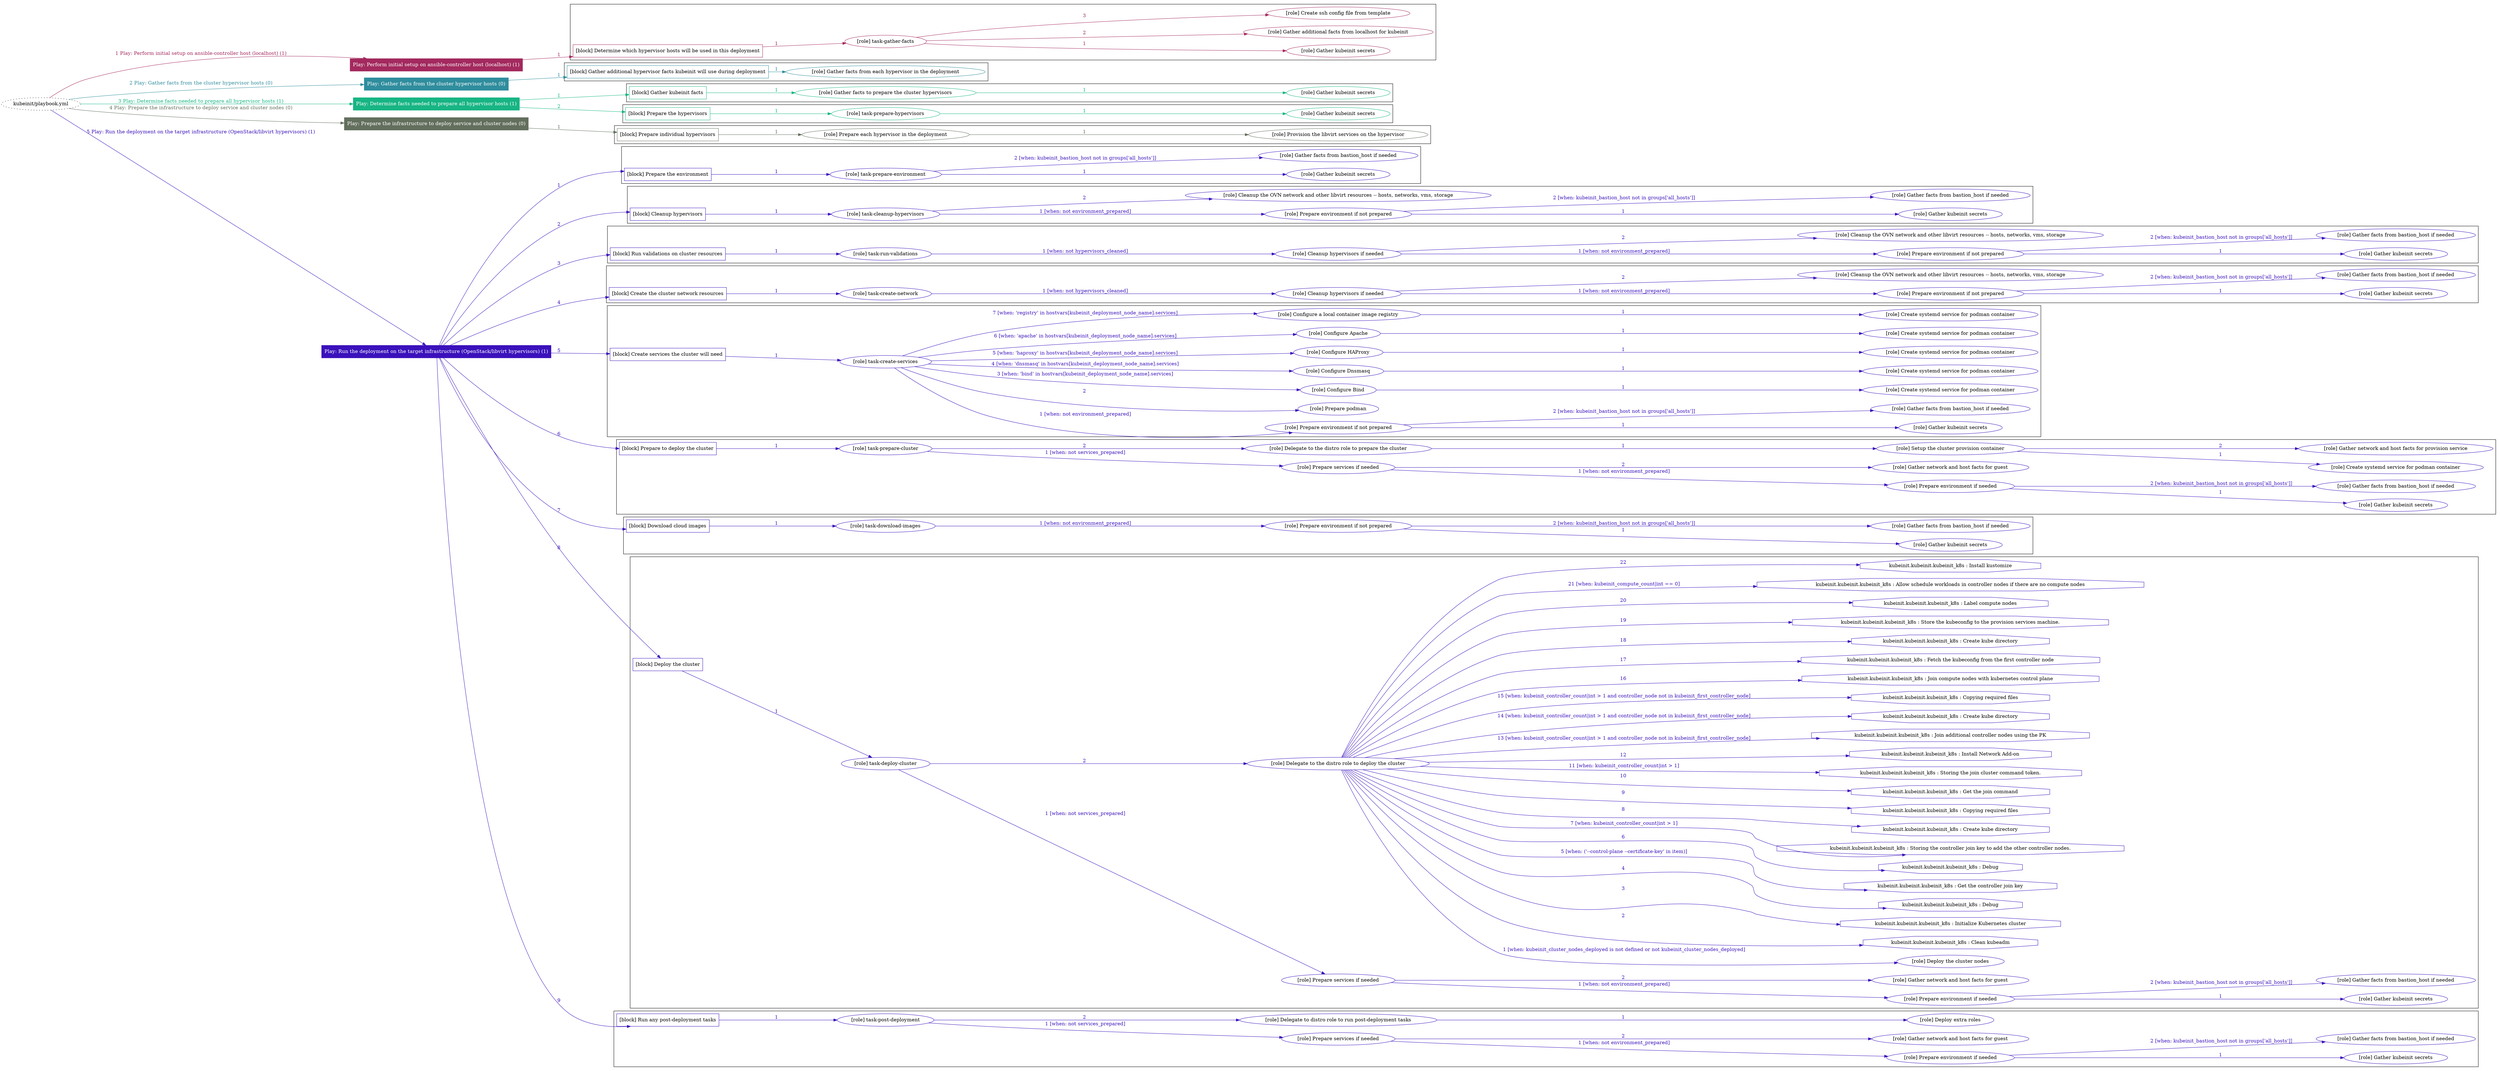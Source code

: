 digraph {
	graph [concentrate=true ordering=in rankdir=LR ratio=fill]
	edge [esep=5 sep=10]
	"kubeinit/playbook.yml" [URL="/home/runner/work/kubeinit/kubeinit/kubeinit/playbook.yml" id=playbook_93d223a3 style=dotted]
	"kubeinit/playbook.yml" -> play_8ac06635 [label="1 Play: Perform initial setup on ansible-controller host (localhost) (1)" color="#a3295e" fontcolor="#a3295e" id=edge_play_8ac06635 labeltooltip="1 Play: Perform initial setup on ansible-controller host (localhost) (1)" tooltip="1 Play: Perform initial setup on ansible-controller host (localhost) (1)"]
	subgraph "Play: Perform initial setup on ansible-controller host (localhost) (1)" {
		play_8ac06635 [label="Play: Perform initial setup on ansible-controller host (localhost) (1)" URL="/home/runner/work/kubeinit/kubeinit/kubeinit/playbook.yml" color="#a3295e" fontcolor="#ffffff" id=play_8ac06635 shape=box style=filled tooltip=localhost]
		play_8ac06635 -> block_0825f7ca [label=1 color="#a3295e" fontcolor="#a3295e" id=edge_block_0825f7ca labeltooltip=1 tooltip=1]
		subgraph cluster_block_0825f7ca {
			block_0825f7ca [label="[block] Determine which hypervisor hosts will be used in this deployment" URL="/home/runner/work/kubeinit/kubeinit/kubeinit/playbook.yml" color="#a3295e" id=block_0825f7ca labeltooltip="Determine which hypervisor hosts will be used in this deployment" shape=box tooltip="Determine which hypervisor hosts will be used in this deployment"]
			block_0825f7ca -> role_1e6680e9 [label="1 " color="#a3295e" fontcolor="#a3295e" id=edge_role_1e6680e9 labeltooltip="1 " tooltip="1 "]
			subgraph "task-gather-facts" {
				role_1e6680e9 [label="[role] task-gather-facts" URL="/home/runner/work/kubeinit/kubeinit/kubeinit/playbook.yml" color="#a3295e" id=role_1e6680e9 tooltip="task-gather-facts"]
				role_1e6680e9 -> role_d870896d [label="1 " color="#a3295e" fontcolor="#a3295e" id=edge_role_d870896d labeltooltip="1 " tooltip="1 "]
				subgraph "Gather kubeinit secrets" {
					role_d870896d [label="[role] Gather kubeinit secrets" URL="/home/runner/.ansible/collections/ansible_collections/kubeinit/kubeinit/roles/kubeinit_prepare/tasks/build_hypervisors_group.yml" color="#a3295e" id=role_d870896d tooltip="Gather kubeinit secrets"]
				}
				role_1e6680e9 -> role_8241224e [label="2 " color="#a3295e" fontcolor="#a3295e" id=edge_role_8241224e labeltooltip="2 " tooltip="2 "]
				subgraph "Gather additional facts from localhost for kubeinit" {
					role_8241224e [label="[role] Gather additional facts from localhost for kubeinit" URL="/home/runner/.ansible/collections/ansible_collections/kubeinit/kubeinit/roles/kubeinit_prepare/tasks/build_hypervisors_group.yml" color="#a3295e" id=role_8241224e tooltip="Gather additional facts from localhost for kubeinit"]
				}
				role_1e6680e9 -> role_0895d436 [label="3 " color="#a3295e" fontcolor="#a3295e" id=edge_role_0895d436 labeltooltip="3 " tooltip="3 "]
				subgraph "Create ssh config file from template" {
					role_0895d436 [label="[role] Create ssh config file from template" URL="/home/runner/.ansible/collections/ansible_collections/kubeinit/kubeinit/roles/kubeinit_prepare/tasks/build_hypervisors_group.yml" color="#a3295e" id=role_0895d436 tooltip="Create ssh config file from template"]
				}
			}
		}
	}
	"kubeinit/playbook.yml" -> play_787e6639 [label="2 Play: Gather facts from the cluster hypervisor hosts (0)" color="#2f8d9d" fontcolor="#2f8d9d" id=edge_play_787e6639 labeltooltip="2 Play: Gather facts from the cluster hypervisor hosts (0)" tooltip="2 Play: Gather facts from the cluster hypervisor hosts (0)"]
	subgraph "Play: Gather facts from the cluster hypervisor hosts (0)" {
		play_787e6639 [label="Play: Gather facts from the cluster hypervisor hosts (0)" URL="/home/runner/work/kubeinit/kubeinit/kubeinit/playbook.yml" color="#2f8d9d" fontcolor="#ffffff" id=play_787e6639 shape=box style=filled tooltip="Play: Gather facts from the cluster hypervisor hosts (0)"]
		play_787e6639 -> block_f1765a6c [label=1 color="#2f8d9d" fontcolor="#2f8d9d" id=edge_block_f1765a6c labeltooltip=1 tooltip=1]
		subgraph cluster_block_f1765a6c {
			block_f1765a6c [label="[block] Gather additional hypervisor facts kubeinit will use during deployment" URL="/home/runner/work/kubeinit/kubeinit/kubeinit/playbook.yml" color="#2f8d9d" id=block_f1765a6c labeltooltip="Gather additional hypervisor facts kubeinit will use during deployment" shape=box tooltip="Gather additional hypervisor facts kubeinit will use during deployment"]
			block_f1765a6c -> role_ef45c7b5 [label="1 " color="#2f8d9d" fontcolor="#2f8d9d" id=edge_role_ef45c7b5 labeltooltip="1 " tooltip="1 "]
			subgraph "Gather facts from each hypervisor in the deployment" {
				role_ef45c7b5 [label="[role] Gather facts from each hypervisor in the deployment" URL="/home/runner/work/kubeinit/kubeinit/kubeinit/playbook.yml" color="#2f8d9d" id=role_ef45c7b5 tooltip="Gather facts from each hypervisor in the deployment"]
			}
		}
	}
	"kubeinit/playbook.yml" -> play_88bf6925 [label="3 Play: Determine facts needed to prepare all hypervisor hosts (1)" color="#17b583" fontcolor="#17b583" id=edge_play_88bf6925 labeltooltip="3 Play: Determine facts needed to prepare all hypervisor hosts (1)" tooltip="3 Play: Determine facts needed to prepare all hypervisor hosts (1)"]
	subgraph "Play: Determine facts needed to prepare all hypervisor hosts (1)" {
		play_88bf6925 [label="Play: Determine facts needed to prepare all hypervisor hosts (1)" URL="/home/runner/work/kubeinit/kubeinit/kubeinit/playbook.yml" color="#17b583" fontcolor="#ffffff" id=play_88bf6925 shape=box style=filled tooltip=localhost]
		play_88bf6925 -> block_9faff87a [label=1 color="#17b583" fontcolor="#17b583" id=edge_block_9faff87a labeltooltip=1 tooltip=1]
		subgraph cluster_block_9faff87a {
			block_9faff87a [label="[block] Gather kubeinit facts" URL="/home/runner/work/kubeinit/kubeinit/kubeinit/playbook.yml" color="#17b583" id=block_9faff87a labeltooltip="Gather kubeinit facts" shape=box tooltip="Gather kubeinit facts"]
			block_9faff87a -> role_b3912834 [label="1 " color="#17b583" fontcolor="#17b583" id=edge_role_b3912834 labeltooltip="1 " tooltip="1 "]
			subgraph "Gather facts to prepare the cluster hypervisors" {
				role_b3912834 [label="[role] Gather facts to prepare the cluster hypervisors" URL="/home/runner/work/kubeinit/kubeinit/kubeinit/playbook.yml" color="#17b583" id=role_b3912834 tooltip="Gather facts to prepare the cluster hypervisors"]
				role_b3912834 -> role_a903c590 [label="1 " color="#17b583" fontcolor="#17b583" id=edge_role_a903c590 labeltooltip="1 " tooltip="1 "]
				subgraph "Gather kubeinit secrets" {
					role_a903c590 [label="[role] Gather kubeinit secrets" URL="/home/runner/.ansible/collections/ansible_collections/kubeinit/kubeinit/roles/kubeinit_prepare/tasks/gather_kubeinit_facts.yml" color="#17b583" id=role_a903c590 tooltip="Gather kubeinit secrets"]
				}
			}
		}
		play_88bf6925 -> block_cb4a4640 [label=2 color="#17b583" fontcolor="#17b583" id=edge_block_cb4a4640 labeltooltip=2 tooltip=2]
		subgraph cluster_block_cb4a4640 {
			block_cb4a4640 [label="[block] Prepare the hypervisors" URL="/home/runner/work/kubeinit/kubeinit/kubeinit/playbook.yml" color="#17b583" id=block_cb4a4640 labeltooltip="Prepare the hypervisors" shape=box tooltip="Prepare the hypervisors"]
			block_cb4a4640 -> role_16be2e95 [label="1 " color="#17b583" fontcolor="#17b583" id=edge_role_16be2e95 labeltooltip="1 " tooltip="1 "]
			subgraph "task-prepare-hypervisors" {
				role_16be2e95 [label="[role] task-prepare-hypervisors" URL="/home/runner/work/kubeinit/kubeinit/kubeinit/playbook.yml" color="#17b583" id=role_16be2e95 tooltip="task-prepare-hypervisors"]
				role_16be2e95 -> role_4e6ade88 [label="1 " color="#17b583" fontcolor="#17b583" id=edge_role_4e6ade88 labeltooltip="1 " tooltip="1 "]
				subgraph "Gather kubeinit secrets" {
					role_4e6ade88 [label="[role] Gather kubeinit secrets" URL="/home/runner/.ansible/collections/ansible_collections/kubeinit/kubeinit/roles/kubeinit_prepare/tasks/gather_kubeinit_facts.yml" color="#17b583" id=role_4e6ade88 tooltip="Gather kubeinit secrets"]
				}
			}
		}
	}
	"kubeinit/playbook.yml" -> play_8cb20f75 [label="4 Play: Prepare the infrastructure to deploy service and cluster nodes (0)" color="#636f5d" fontcolor="#636f5d" id=edge_play_8cb20f75 labeltooltip="4 Play: Prepare the infrastructure to deploy service and cluster nodes (0)" tooltip="4 Play: Prepare the infrastructure to deploy service and cluster nodes (0)"]
	subgraph "Play: Prepare the infrastructure to deploy service and cluster nodes (0)" {
		play_8cb20f75 [label="Play: Prepare the infrastructure to deploy service and cluster nodes (0)" URL="/home/runner/work/kubeinit/kubeinit/kubeinit/playbook.yml" color="#636f5d" fontcolor="#ffffff" id=play_8cb20f75 shape=box style=filled tooltip="Play: Prepare the infrastructure to deploy service and cluster nodes (0)"]
		play_8cb20f75 -> block_374d8d8c [label=1 color="#636f5d" fontcolor="#636f5d" id=edge_block_374d8d8c labeltooltip=1 tooltip=1]
		subgraph cluster_block_374d8d8c {
			block_374d8d8c [label="[block] Prepare individual hypervisors" URL="/home/runner/work/kubeinit/kubeinit/kubeinit/playbook.yml" color="#636f5d" id=block_374d8d8c labeltooltip="Prepare individual hypervisors" shape=box tooltip="Prepare individual hypervisors"]
			block_374d8d8c -> role_44d4671c [label="1 " color="#636f5d" fontcolor="#636f5d" id=edge_role_44d4671c labeltooltip="1 " tooltip="1 "]
			subgraph "Prepare each hypervisor in the deployment" {
				role_44d4671c [label="[role] Prepare each hypervisor in the deployment" URL="/home/runner/work/kubeinit/kubeinit/kubeinit/playbook.yml" color="#636f5d" id=role_44d4671c tooltip="Prepare each hypervisor in the deployment"]
				role_44d4671c -> role_90c83f37 [label="1 " color="#636f5d" fontcolor="#636f5d" id=edge_role_90c83f37 labeltooltip="1 " tooltip="1 "]
				subgraph "Provision the libvirt services on the hypervisor" {
					role_90c83f37 [label="[role] Provision the libvirt services on the hypervisor" URL="/home/runner/.ansible/collections/ansible_collections/kubeinit/kubeinit/roles/kubeinit_prepare/tasks/prepare_hypervisor.yml" color="#636f5d" id=role_90c83f37 tooltip="Provision the libvirt services on the hypervisor"]
				}
			}
		}
	}
	"kubeinit/playbook.yml" -> play_c84459c3 [label="5 Play: Run the deployment on the target infrastructure (OpenStack/libvirt hypervisors) (1)" color="#3a11bb" fontcolor="#3a11bb" id=edge_play_c84459c3 labeltooltip="5 Play: Run the deployment on the target infrastructure (OpenStack/libvirt hypervisors) (1)" tooltip="5 Play: Run the deployment on the target infrastructure (OpenStack/libvirt hypervisors) (1)"]
	subgraph "Play: Run the deployment on the target infrastructure (OpenStack/libvirt hypervisors) (1)" {
		play_c84459c3 [label="Play: Run the deployment on the target infrastructure (OpenStack/libvirt hypervisors) (1)" URL="/home/runner/work/kubeinit/kubeinit/kubeinit/playbook.yml" color="#3a11bb" fontcolor="#ffffff" id=play_c84459c3 shape=box style=filled tooltip=localhost]
		play_c84459c3 -> block_0704ed5f [label=1 color="#3a11bb" fontcolor="#3a11bb" id=edge_block_0704ed5f labeltooltip=1 tooltip=1]
		subgraph cluster_block_0704ed5f {
			block_0704ed5f [label="[block] Prepare the environment" URL="/home/runner/work/kubeinit/kubeinit/kubeinit/playbook.yml" color="#3a11bb" id=block_0704ed5f labeltooltip="Prepare the environment" shape=box tooltip="Prepare the environment"]
			block_0704ed5f -> role_ba5a9002 [label="1 " color="#3a11bb" fontcolor="#3a11bb" id=edge_role_ba5a9002 labeltooltip="1 " tooltip="1 "]
			subgraph "task-prepare-environment" {
				role_ba5a9002 [label="[role] task-prepare-environment" URL="/home/runner/work/kubeinit/kubeinit/kubeinit/playbook.yml" color="#3a11bb" id=role_ba5a9002 tooltip="task-prepare-environment"]
				role_ba5a9002 -> role_76e84db1 [label="1 " color="#3a11bb" fontcolor="#3a11bb" id=edge_role_76e84db1 labeltooltip="1 " tooltip="1 "]
				subgraph "Gather kubeinit secrets" {
					role_76e84db1 [label="[role] Gather kubeinit secrets" URL="/home/runner/.ansible/collections/ansible_collections/kubeinit/kubeinit/roles/kubeinit_prepare/tasks/gather_kubeinit_facts.yml" color="#3a11bb" id=role_76e84db1 tooltip="Gather kubeinit secrets"]
				}
				role_ba5a9002 -> role_9a16a0f8 [label="2 [when: kubeinit_bastion_host not in groups['all_hosts']]" color="#3a11bb" fontcolor="#3a11bb" id=edge_role_9a16a0f8 labeltooltip="2 [when: kubeinit_bastion_host not in groups['all_hosts']]" tooltip="2 [when: kubeinit_bastion_host not in groups['all_hosts']]"]
				subgraph "Gather facts from bastion_host if needed" {
					role_9a16a0f8 [label="[role] Gather facts from bastion_host if needed" URL="/home/runner/.ansible/collections/ansible_collections/kubeinit/kubeinit/roles/kubeinit_prepare/tasks/main.yml" color="#3a11bb" id=role_9a16a0f8 tooltip="Gather facts from bastion_host if needed"]
				}
			}
		}
		play_c84459c3 -> block_16dbe9b3 [label=2 color="#3a11bb" fontcolor="#3a11bb" id=edge_block_16dbe9b3 labeltooltip=2 tooltip=2]
		subgraph cluster_block_16dbe9b3 {
			block_16dbe9b3 [label="[block] Cleanup hypervisors" URL="/home/runner/work/kubeinit/kubeinit/kubeinit/playbook.yml" color="#3a11bb" id=block_16dbe9b3 labeltooltip="Cleanup hypervisors" shape=box tooltip="Cleanup hypervisors"]
			block_16dbe9b3 -> role_86be8316 [label="1 " color="#3a11bb" fontcolor="#3a11bb" id=edge_role_86be8316 labeltooltip="1 " tooltip="1 "]
			subgraph "task-cleanup-hypervisors" {
				role_86be8316 [label="[role] task-cleanup-hypervisors" URL="/home/runner/work/kubeinit/kubeinit/kubeinit/playbook.yml" color="#3a11bb" id=role_86be8316 tooltip="task-cleanup-hypervisors"]
				role_86be8316 -> role_018d699b [label="1 [when: not environment_prepared]" color="#3a11bb" fontcolor="#3a11bb" id=edge_role_018d699b labeltooltip="1 [when: not environment_prepared]" tooltip="1 [when: not environment_prepared]"]
				subgraph "Prepare environment if not prepared" {
					role_018d699b [label="[role] Prepare environment if not prepared" URL="/home/runner/.ansible/collections/ansible_collections/kubeinit/kubeinit/roles/kubeinit_libvirt/tasks/cleanup_hypervisors.yml" color="#3a11bb" id=role_018d699b tooltip="Prepare environment if not prepared"]
					role_018d699b -> role_c5a66b2d [label="1 " color="#3a11bb" fontcolor="#3a11bb" id=edge_role_c5a66b2d labeltooltip="1 " tooltip="1 "]
					subgraph "Gather kubeinit secrets" {
						role_c5a66b2d [label="[role] Gather kubeinit secrets" URL="/home/runner/.ansible/collections/ansible_collections/kubeinit/kubeinit/roles/kubeinit_prepare/tasks/gather_kubeinit_facts.yml" color="#3a11bb" id=role_c5a66b2d tooltip="Gather kubeinit secrets"]
					}
					role_018d699b -> role_25a11c5b [label="2 [when: kubeinit_bastion_host not in groups['all_hosts']]" color="#3a11bb" fontcolor="#3a11bb" id=edge_role_25a11c5b labeltooltip="2 [when: kubeinit_bastion_host not in groups['all_hosts']]" tooltip="2 [when: kubeinit_bastion_host not in groups['all_hosts']]"]
					subgraph "Gather facts from bastion_host if needed" {
						role_25a11c5b [label="[role] Gather facts from bastion_host if needed" URL="/home/runner/.ansible/collections/ansible_collections/kubeinit/kubeinit/roles/kubeinit_prepare/tasks/main.yml" color="#3a11bb" id=role_25a11c5b tooltip="Gather facts from bastion_host if needed"]
					}
				}
				role_86be8316 -> role_90b35740 [label="2 " color="#3a11bb" fontcolor="#3a11bb" id=edge_role_90b35740 labeltooltip="2 " tooltip="2 "]
				subgraph "Cleanup the OVN network and other libvirt resources -- hosts, networks, vms, storage" {
					role_90b35740 [label="[role] Cleanup the OVN network and other libvirt resources -- hosts, networks, vms, storage" URL="/home/runner/.ansible/collections/ansible_collections/kubeinit/kubeinit/roles/kubeinit_libvirt/tasks/cleanup_hypervisors.yml" color="#3a11bb" id=role_90b35740 tooltip="Cleanup the OVN network and other libvirt resources -- hosts, networks, vms, storage"]
				}
			}
		}
		play_c84459c3 -> block_6872c0d1 [label=3 color="#3a11bb" fontcolor="#3a11bb" id=edge_block_6872c0d1 labeltooltip=3 tooltip=3]
		subgraph cluster_block_6872c0d1 {
			block_6872c0d1 [label="[block] Run validations on cluster resources" URL="/home/runner/work/kubeinit/kubeinit/kubeinit/playbook.yml" color="#3a11bb" id=block_6872c0d1 labeltooltip="Run validations on cluster resources" shape=box tooltip="Run validations on cluster resources"]
			block_6872c0d1 -> role_a331736b [label="1 " color="#3a11bb" fontcolor="#3a11bb" id=edge_role_a331736b labeltooltip="1 " tooltip="1 "]
			subgraph "task-run-validations" {
				role_a331736b [label="[role] task-run-validations" URL="/home/runner/work/kubeinit/kubeinit/kubeinit/playbook.yml" color="#3a11bb" id=role_a331736b tooltip="task-run-validations"]
				role_a331736b -> role_91c68b99 [label="1 [when: not hypervisors_cleaned]" color="#3a11bb" fontcolor="#3a11bb" id=edge_role_91c68b99 labeltooltip="1 [when: not hypervisors_cleaned]" tooltip="1 [when: not hypervisors_cleaned]"]
				subgraph "Cleanup hypervisors if needed" {
					role_91c68b99 [label="[role] Cleanup hypervisors if needed" URL="/home/runner/.ansible/collections/ansible_collections/kubeinit/kubeinit/roles/kubeinit_validations/tasks/main.yml" color="#3a11bb" id=role_91c68b99 tooltip="Cleanup hypervisors if needed"]
					role_91c68b99 -> role_88bf0b83 [label="1 [when: not environment_prepared]" color="#3a11bb" fontcolor="#3a11bb" id=edge_role_88bf0b83 labeltooltip="1 [when: not environment_prepared]" tooltip="1 [when: not environment_prepared]"]
					subgraph "Prepare environment if not prepared" {
						role_88bf0b83 [label="[role] Prepare environment if not prepared" URL="/home/runner/.ansible/collections/ansible_collections/kubeinit/kubeinit/roles/kubeinit_libvirt/tasks/cleanup_hypervisors.yml" color="#3a11bb" id=role_88bf0b83 tooltip="Prepare environment if not prepared"]
						role_88bf0b83 -> role_0e65e66a [label="1 " color="#3a11bb" fontcolor="#3a11bb" id=edge_role_0e65e66a labeltooltip="1 " tooltip="1 "]
						subgraph "Gather kubeinit secrets" {
							role_0e65e66a [label="[role] Gather kubeinit secrets" URL="/home/runner/.ansible/collections/ansible_collections/kubeinit/kubeinit/roles/kubeinit_prepare/tasks/gather_kubeinit_facts.yml" color="#3a11bb" id=role_0e65e66a tooltip="Gather kubeinit secrets"]
						}
						role_88bf0b83 -> role_6dfe5eea [label="2 [when: kubeinit_bastion_host not in groups['all_hosts']]" color="#3a11bb" fontcolor="#3a11bb" id=edge_role_6dfe5eea labeltooltip="2 [when: kubeinit_bastion_host not in groups['all_hosts']]" tooltip="2 [when: kubeinit_bastion_host not in groups['all_hosts']]"]
						subgraph "Gather facts from bastion_host if needed" {
							role_6dfe5eea [label="[role] Gather facts from bastion_host if needed" URL="/home/runner/.ansible/collections/ansible_collections/kubeinit/kubeinit/roles/kubeinit_prepare/tasks/main.yml" color="#3a11bb" id=role_6dfe5eea tooltip="Gather facts from bastion_host if needed"]
						}
					}
					role_91c68b99 -> role_b8dc7d6c [label="2 " color="#3a11bb" fontcolor="#3a11bb" id=edge_role_b8dc7d6c labeltooltip="2 " tooltip="2 "]
					subgraph "Cleanup the OVN network and other libvirt resources -- hosts, networks, vms, storage" {
						role_b8dc7d6c [label="[role] Cleanup the OVN network and other libvirt resources -- hosts, networks, vms, storage" URL="/home/runner/.ansible/collections/ansible_collections/kubeinit/kubeinit/roles/kubeinit_libvirt/tasks/cleanup_hypervisors.yml" color="#3a11bb" id=role_b8dc7d6c tooltip="Cleanup the OVN network and other libvirt resources -- hosts, networks, vms, storage"]
					}
				}
			}
		}
		play_c84459c3 -> block_3bfa6097 [label=4 color="#3a11bb" fontcolor="#3a11bb" id=edge_block_3bfa6097 labeltooltip=4 tooltip=4]
		subgraph cluster_block_3bfa6097 {
			block_3bfa6097 [label="[block] Create the cluster network resources" URL="/home/runner/work/kubeinit/kubeinit/kubeinit/playbook.yml" color="#3a11bb" id=block_3bfa6097 labeltooltip="Create the cluster network resources" shape=box tooltip="Create the cluster network resources"]
			block_3bfa6097 -> role_91f3f1e7 [label="1 " color="#3a11bb" fontcolor="#3a11bb" id=edge_role_91f3f1e7 labeltooltip="1 " tooltip="1 "]
			subgraph "task-create-network" {
				role_91f3f1e7 [label="[role] task-create-network" URL="/home/runner/work/kubeinit/kubeinit/kubeinit/playbook.yml" color="#3a11bb" id=role_91f3f1e7 tooltip="task-create-network"]
				role_91f3f1e7 -> role_6ff4addc [label="1 [when: not hypervisors_cleaned]" color="#3a11bb" fontcolor="#3a11bb" id=edge_role_6ff4addc labeltooltip="1 [when: not hypervisors_cleaned]" tooltip="1 [when: not hypervisors_cleaned]"]
				subgraph "Cleanup hypervisors if needed" {
					role_6ff4addc [label="[role] Cleanup hypervisors if needed" URL="/home/runner/.ansible/collections/ansible_collections/kubeinit/kubeinit/roles/kubeinit_libvirt/tasks/create_network.yml" color="#3a11bb" id=role_6ff4addc tooltip="Cleanup hypervisors if needed"]
					role_6ff4addc -> role_74cadd9c [label="1 [when: not environment_prepared]" color="#3a11bb" fontcolor="#3a11bb" id=edge_role_74cadd9c labeltooltip="1 [when: not environment_prepared]" tooltip="1 [when: not environment_prepared]"]
					subgraph "Prepare environment if not prepared" {
						role_74cadd9c [label="[role] Prepare environment if not prepared" URL="/home/runner/.ansible/collections/ansible_collections/kubeinit/kubeinit/roles/kubeinit_libvirt/tasks/cleanup_hypervisors.yml" color="#3a11bb" id=role_74cadd9c tooltip="Prepare environment if not prepared"]
						role_74cadd9c -> role_b2717715 [label="1 " color="#3a11bb" fontcolor="#3a11bb" id=edge_role_b2717715 labeltooltip="1 " tooltip="1 "]
						subgraph "Gather kubeinit secrets" {
							role_b2717715 [label="[role] Gather kubeinit secrets" URL="/home/runner/.ansible/collections/ansible_collections/kubeinit/kubeinit/roles/kubeinit_prepare/tasks/gather_kubeinit_facts.yml" color="#3a11bb" id=role_b2717715 tooltip="Gather kubeinit secrets"]
						}
						role_74cadd9c -> role_7b39684f [label="2 [when: kubeinit_bastion_host not in groups['all_hosts']]" color="#3a11bb" fontcolor="#3a11bb" id=edge_role_7b39684f labeltooltip="2 [when: kubeinit_bastion_host not in groups['all_hosts']]" tooltip="2 [when: kubeinit_bastion_host not in groups['all_hosts']]"]
						subgraph "Gather facts from bastion_host if needed" {
							role_7b39684f [label="[role] Gather facts from bastion_host if needed" URL="/home/runner/.ansible/collections/ansible_collections/kubeinit/kubeinit/roles/kubeinit_prepare/tasks/main.yml" color="#3a11bb" id=role_7b39684f tooltip="Gather facts from bastion_host if needed"]
						}
					}
					role_6ff4addc -> role_4a204796 [label="2 " color="#3a11bb" fontcolor="#3a11bb" id=edge_role_4a204796 labeltooltip="2 " tooltip="2 "]
					subgraph "Cleanup the OVN network and other libvirt resources -- hosts, networks, vms, storage" {
						role_4a204796 [label="[role] Cleanup the OVN network and other libvirt resources -- hosts, networks, vms, storage" URL="/home/runner/.ansible/collections/ansible_collections/kubeinit/kubeinit/roles/kubeinit_libvirt/tasks/cleanup_hypervisors.yml" color="#3a11bb" id=role_4a204796 tooltip="Cleanup the OVN network and other libvirt resources -- hosts, networks, vms, storage"]
					}
				}
			}
		}
		play_c84459c3 -> block_805ee98b [label=5 color="#3a11bb" fontcolor="#3a11bb" id=edge_block_805ee98b labeltooltip=5 tooltip=5]
		subgraph cluster_block_805ee98b {
			block_805ee98b [label="[block] Create services the cluster will need" URL="/home/runner/work/kubeinit/kubeinit/kubeinit/playbook.yml" color="#3a11bb" id=block_805ee98b labeltooltip="Create services the cluster will need" shape=box tooltip="Create services the cluster will need"]
			block_805ee98b -> role_0ed1b28c [label="1 " color="#3a11bb" fontcolor="#3a11bb" id=edge_role_0ed1b28c labeltooltip="1 " tooltip="1 "]
			subgraph "task-create-services" {
				role_0ed1b28c [label="[role] task-create-services" URL="/home/runner/work/kubeinit/kubeinit/kubeinit/playbook.yml" color="#3a11bb" id=role_0ed1b28c tooltip="task-create-services"]
				role_0ed1b28c -> role_d7e64c26 [label="1 [when: not environment_prepared]" color="#3a11bb" fontcolor="#3a11bb" id=edge_role_d7e64c26 labeltooltip="1 [when: not environment_prepared]" tooltip="1 [when: not environment_prepared]"]
				subgraph "Prepare environment if not prepared" {
					role_d7e64c26 [label="[role] Prepare environment if not prepared" URL="/home/runner/.ansible/collections/ansible_collections/kubeinit/kubeinit/roles/kubeinit_services/tasks/main.yml" color="#3a11bb" id=role_d7e64c26 tooltip="Prepare environment if not prepared"]
					role_d7e64c26 -> role_c16115c2 [label="1 " color="#3a11bb" fontcolor="#3a11bb" id=edge_role_c16115c2 labeltooltip="1 " tooltip="1 "]
					subgraph "Gather kubeinit secrets" {
						role_c16115c2 [label="[role] Gather kubeinit secrets" URL="/home/runner/.ansible/collections/ansible_collections/kubeinit/kubeinit/roles/kubeinit_prepare/tasks/gather_kubeinit_facts.yml" color="#3a11bb" id=role_c16115c2 tooltip="Gather kubeinit secrets"]
					}
					role_d7e64c26 -> role_f6c11026 [label="2 [when: kubeinit_bastion_host not in groups['all_hosts']]" color="#3a11bb" fontcolor="#3a11bb" id=edge_role_f6c11026 labeltooltip="2 [when: kubeinit_bastion_host not in groups['all_hosts']]" tooltip="2 [when: kubeinit_bastion_host not in groups['all_hosts']]"]
					subgraph "Gather facts from bastion_host if needed" {
						role_f6c11026 [label="[role] Gather facts from bastion_host if needed" URL="/home/runner/.ansible/collections/ansible_collections/kubeinit/kubeinit/roles/kubeinit_prepare/tasks/main.yml" color="#3a11bb" id=role_f6c11026 tooltip="Gather facts from bastion_host if needed"]
					}
				}
				role_0ed1b28c -> role_c1f4f683 [label="2 " color="#3a11bb" fontcolor="#3a11bb" id=edge_role_c1f4f683 labeltooltip="2 " tooltip="2 "]
				subgraph "Prepare podman" {
					role_c1f4f683 [label="[role] Prepare podman" URL="/home/runner/.ansible/collections/ansible_collections/kubeinit/kubeinit/roles/kubeinit_services/tasks/00_create_service_pod.yml" color="#3a11bb" id=role_c1f4f683 tooltip="Prepare podman"]
				}
				role_0ed1b28c -> role_12b9d6d2 [label="3 [when: 'bind' in hostvars[kubeinit_deployment_node_name].services]" color="#3a11bb" fontcolor="#3a11bb" id=edge_role_12b9d6d2 labeltooltip="3 [when: 'bind' in hostvars[kubeinit_deployment_node_name].services]" tooltip="3 [when: 'bind' in hostvars[kubeinit_deployment_node_name].services]"]
				subgraph "Configure Bind" {
					role_12b9d6d2 [label="[role] Configure Bind" URL="/home/runner/.ansible/collections/ansible_collections/kubeinit/kubeinit/roles/kubeinit_services/tasks/start_services_containers.yml" color="#3a11bb" id=role_12b9d6d2 tooltip="Configure Bind"]
					role_12b9d6d2 -> role_5ce354a7 [label="1 " color="#3a11bb" fontcolor="#3a11bb" id=edge_role_5ce354a7 labeltooltip="1 " tooltip="1 "]
					subgraph "Create systemd service for podman container" {
						role_5ce354a7 [label="[role] Create systemd service for podman container" URL="/home/runner/.ansible/collections/ansible_collections/kubeinit/kubeinit/roles/kubeinit_bind/tasks/main.yml" color="#3a11bb" id=role_5ce354a7 tooltip="Create systemd service for podman container"]
					}
				}
				role_0ed1b28c -> role_f7ee8798 [label="4 [when: 'dnsmasq' in hostvars[kubeinit_deployment_node_name].services]" color="#3a11bb" fontcolor="#3a11bb" id=edge_role_f7ee8798 labeltooltip="4 [when: 'dnsmasq' in hostvars[kubeinit_deployment_node_name].services]" tooltip="4 [when: 'dnsmasq' in hostvars[kubeinit_deployment_node_name].services]"]
				subgraph "Configure Dnsmasq" {
					role_f7ee8798 [label="[role] Configure Dnsmasq" URL="/home/runner/.ansible/collections/ansible_collections/kubeinit/kubeinit/roles/kubeinit_services/tasks/start_services_containers.yml" color="#3a11bb" id=role_f7ee8798 tooltip="Configure Dnsmasq"]
					role_f7ee8798 -> role_c1688184 [label="1 " color="#3a11bb" fontcolor="#3a11bb" id=edge_role_c1688184 labeltooltip="1 " tooltip="1 "]
					subgraph "Create systemd service for podman container" {
						role_c1688184 [label="[role] Create systemd service for podman container" URL="/home/runner/.ansible/collections/ansible_collections/kubeinit/kubeinit/roles/kubeinit_dnsmasq/tasks/main.yml" color="#3a11bb" id=role_c1688184 tooltip="Create systemd service for podman container"]
					}
				}
				role_0ed1b28c -> role_78705ad6 [label="5 [when: 'haproxy' in hostvars[kubeinit_deployment_node_name].services]" color="#3a11bb" fontcolor="#3a11bb" id=edge_role_78705ad6 labeltooltip="5 [when: 'haproxy' in hostvars[kubeinit_deployment_node_name].services]" tooltip="5 [when: 'haproxy' in hostvars[kubeinit_deployment_node_name].services]"]
				subgraph "Configure HAProxy" {
					role_78705ad6 [label="[role] Configure HAProxy" URL="/home/runner/.ansible/collections/ansible_collections/kubeinit/kubeinit/roles/kubeinit_services/tasks/start_services_containers.yml" color="#3a11bb" id=role_78705ad6 tooltip="Configure HAProxy"]
					role_78705ad6 -> role_16d1c64f [label="1 " color="#3a11bb" fontcolor="#3a11bb" id=edge_role_16d1c64f labeltooltip="1 " tooltip="1 "]
					subgraph "Create systemd service for podman container" {
						role_16d1c64f [label="[role] Create systemd service for podman container" URL="/home/runner/.ansible/collections/ansible_collections/kubeinit/kubeinit/roles/kubeinit_haproxy/tasks/main.yml" color="#3a11bb" id=role_16d1c64f tooltip="Create systemd service for podman container"]
					}
				}
				role_0ed1b28c -> role_9487e34c [label="6 [when: 'apache' in hostvars[kubeinit_deployment_node_name].services]" color="#3a11bb" fontcolor="#3a11bb" id=edge_role_9487e34c labeltooltip="6 [when: 'apache' in hostvars[kubeinit_deployment_node_name].services]" tooltip="6 [when: 'apache' in hostvars[kubeinit_deployment_node_name].services]"]
				subgraph "Configure Apache" {
					role_9487e34c [label="[role] Configure Apache" URL="/home/runner/.ansible/collections/ansible_collections/kubeinit/kubeinit/roles/kubeinit_services/tasks/start_services_containers.yml" color="#3a11bb" id=role_9487e34c tooltip="Configure Apache"]
					role_9487e34c -> role_5ab7367c [label="1 " color="#3a11bb" fontcolor="#3a11bb" id=edge_role_5ab7367c labeltooltip="1 " tooltip="1 "]
					subgraph "Create systemd service for podman container" {
						role_5ab7367c [label="[role] Create systemd service for podman container" URL="/home/runner/.ansible/collections/ansible_collections/kubeinit/kubeinit/roles/kubeinit_apache/tasks/main.yml" color="#3a11bb" id=role_5ab7367c tooltip="Create systemd service for podman container"]
					}
				}
				role_0ed1b28c -> role_fbbb3397 [label="7 [when: 'registry' in hostvars[kubeinit_deployment_node_name].services]" color="#3a11bb" fontcolor="#3a11bb" id=edge_role_fbbb3397 labeltooltip="7 [when: 'registry' in hostvars[kubeinit_deployment_node_name].services]" tooltip="7 [when: 'registry' in hostvars[kubeinit_deployment_node_name].services]"]
				subgraph "Configure a local container image registry" {
					role_fbbb3397 [label="[role] Configure a local container image registry" URL="/home/runner/.ansible/collections/ansible_collections/kubeinit/kubeinit/roles/kubeinit_services/tasks/start_services_containers.yml" color="#3a11bb" id=role_fbbb3397 tooltip="Configure a local container image registry"]
					role_fbbb3397 -> role_9d30713e [label="1 " color="#3a11bb" fontcolor="#3a11bb" id=edge_role_9d30713e labeltooltip="1 " tooltip="1 "]
					subgraph "Create systemd service for podman container" {
						role_9d30713e [label="[role] Create systemd service for podman container" URL="/home/runner/.ansible/collections/ansible_collections/kubeinit/kubeinit/roles/kubeinit_registry/tasks/main.yml" color="#3a11bb" id=role_9d30713e tooltip="Create systemd service for podman container"]
					}
				}
			}
		}
		play_c84459c3 -> block_8233a741 [label=6 color="#3a11bb" fontcolor="#3a11bb" id=edge_block_8233a741 labeltooltip=6 tooltip=6]
		subgraph cluster_block_8233a741 {
			block_8233a741 [label="[block] Prepare to deploy the cluster" URL="/home/runner/work/kubeinit/kubeinit/kubeinit/playbook.yml" color="#3a11bb" id=block_8233a741 labeltooltip="Prepare to deploy the cluster" shape=box tooltip="Prepare to deploy the cluster"]
			block_8233a741 -> role_da402cad [label="1 " color="#3a11bb" fontcolor="#3a11bb" id=edge_role_da402cad labeltooltip="1 " tooltip="1 "]
			subgraph "task-prepare-cluster" {
				role_da402cad [label="[role] task-prepare-cluster" URL="/home/runner/work/kubeinit/kubeinit/kubeinit/playbook.yml" color="#3a11bb" id=role_da402cad tooltip="task-prepare-cluster"]
				role_da402cad -> role_bdf502d6 [label="1 [when: not services_prepared]" color="#3a11bb" fontcolor="#3a11bb" id=edge_role_bdf502d6 labeltooltip="1 [when: not services_prepared]" tooltip="1 [when: not services_prepared]"]
				subgraph "Prepare services if needed" {
					role_bdf502d6 [label="[role] Prepare services if needed" URL="/home/runner/.ansible/collections/ansible_collections/kubeinit/kubeinit/roles/kubeinit_prepare/tasks/prepare_cluster.yml" color="#3a11bb" id=role_bdf502d6 tooltip="Prepare services if needed"]
					role_bdf502d6 -> role_b118027a [label="1 [when: not environment_prepared]" color="#3a11bb" fontcolor="#3a11bb" id=edge_role_b118027a labeltooltip="1 [when: not environment_prepared]" tooltip="1 [when: not environment_prepared]"]
					subgraph "Prepare environment if needed" {
						role_b118027a [label="[role] Prepare environment if needed" URL="/home/runner/.ansible/collections/ansible_collections/kubeinit/kubeinit/roles/kubeinit_services/tasks/prepare_services.yml" color="#3a11bb" id=role_b118027a tooltip="Prepare environment if needed"]
						role_b118027a -> role_34c47021 [label="1 " color="#3a11bb" fontcolor="#3a11bb" id=edge_role_34c47021 labeltooltip="1 " tooltip="1 "]
						subgraph "Gather kubeinit secrets" {
							role_34c47021 [label="[role] Gather kubeinit secrets" URL="/home/runner/.ansible/collections/ansible_collections/kubeinit/kubeinit/roles/kubeinit_prepare/tasks/gather_kubeinit_facts.yml" color="#3a11bb" id=role_34c47021 tooltip="Gather kubeinit secrets"]
						}
						role_b118027a -> role_116ae235 [label="2 [when: kubeinit_bastion_host not in groups['all_hosts']]" color="#3a11bb" fontcolor="#3a11bb" id=edge_role_116ae235 labeltooltip="2 [when: kubeinit_bastion_host not in groups['all_hosts']]" tooltip="2 [when: kubeinit_bastion_host not in groups['all_hosts']]"]
						subgraph "Gather facts from bastion_host if needed" {
							role_116ae235 [label="[role] Gather facts from bastion_host if needed" URL="/home/runner/.ansible/collections/ansible_collections/kubeinit/kubeinit/roles/kubeinit_prepare/tasks/main.yml" color="#3a11bb" id=role_116ae235 tooltip="Gather facts from bastion_host if needed"]
						}
					}
					role_bdf502d6 -> role_f526d41e [label="2 " color="#3a11bb" fontcolor="#3a11bb" id=edge_role_f526d41e labeltooltip="2 " tooltip="2 "]
					subgraph "Gather network and host facts for guest" {
						role_f526d41e [label="[role] Gather network and host facts for guest" URL="/home/runner/.ansible/collections/ansible_collections/kubeinit/kubeinit/roles/kubeinit_services/tasks/prepare_services.yml" color="#3a11bb" id=role_f526d41e tooltip="Gather network and host facts for guest"]
					}
				}
				role_da402cad -> role_ad43194b [label="2 " color="#3a11bb" fontcolor="#3a11bb" id=edge_role_ad43194b labeltooltip="2 " tooltip="2 "]
				subgraph "Delegate to the distro role to prepare the cluster" {
					role_ad43194b [label="[role] Delegate to the distro role to prepare the cluster" URL="/home/runner/.ansible/collections/ansible_collections/kubeinit/kubeinit/roles/kubeinit_prepare/tasks/prepare_cluster.yml" color="#3a11bb" id=role_ad43194b tooltip="Delegate to the distro role to prepare the cluster"]
					role_ad43194b -> role_455c8bfa [label="1 " color="#3a11bb" fontcolor="#3a11bb" id=edge_role_455c8bfa labeltooltip="1 " tooltip="1 "]
					subgraph "Setup the cluster provision container" {
						role_455c8bfa [label="[role] Setup the cluster provision container" URL="/home/runner/.ansible/collections/ansible_collections/kubeinit/kubeinit/roles/kubeinit_k8s/tasks/prepare_cluster.yml" color="#3a11bb" id=role_455c8bfa tooltip="Setup the cluster provision container"]
						role_455c8bfa -> role_871321a9 [label="1 " color="#3a11bb" fontcolor="#3a11bb" id=edge_role_871321a9 labeltooltip="1 " tooltip="1 "]
						subgraph "Create systemd service for podman container" {
							role_871321a9 [label="[role] Create systemd service for podman container" URL="/home/runner/.ansible/collections/ansible_collections/kubeinit/kubeinit/roles/kubeinit_services/tasks/create_provision_container.yml" color="#3a11bb" id=role_871321a9 tooltip="Create systemd service for podman container"]
						}
						role_455c8bfa -> role_7caa1192 [label="2 " color="#3a11bb" fontcolor="#3a11bb" id=edge_role_7caa1192 labeltooltip="2 " tooltip="2 "]
						subgraph "Gather network and host facts for provision service" {
							role_7caa1192 [label="[role] Gather network and host facts for provision service" URL="/home/runner/.ansible/collections/ansible_collections/kubeinit/kubeinit/roles/kubeinit_services/tasks/create_provision_container.yml" color="#3a11bb" id=role_7caa1192 tooltip="Gather network and host facts for provision service"]
						}
					}
				}
			}
		}
		play_c84459c3 -> block_90a4ab7d [label=7 color="#3a11bb" fontcolor="#3a11bb" id=edge_block_90a4ab7d labeltooltip=7 tooltip=7]
		subgraph cluster_block_90a4ab7d {
			block_90a4ab7d [label="[block] Download cloud images" URL="/home/runner/work/kubeinit/kubeinit/kubeinit/playbook.yml" color="#3a11bb" id=block_90a4ab7d labeltooltip="Download cloud images" shape=box tooltip="Download cloud images"]
			block_90a4ab7d -> role_82690f21 [label="1 " color="#3a11bb" fontcolor="#3a11bb" id=edge_role_82690f21 labeltooltip="1 " tooltip="1 "]
			subgraph "task-download-images" {
				role_82690f21 [label="[role] task-download-images" URL="/home/runner/work/kubeinit/kubeinit/kubeinit/playbook.yml" color="#3a11bb" id=role_82690f21 tooltip="task-download-images"]
				role_82690f21 -> role_1f4a61fd [label="1 [when: not environment_prepared]" color="#3a11bb" fontcolor="#3a11bb" id=edge_role_1f4a61fd labeltooltip="1 [when: not environment_prepared]" tooltip="1 [when: not environment_prepared]"]
				subgraph "Prepare environment if not prepared" {
					role_1f4a61fd [label="[role] Prepare environment if not prepared" URL="/home/runner/.ansible/collections/ansible_collections/kubeinit/kubeinit/roles/kubeinit_libvirt/tasks/download_cloud_images.yml" color="#3a11bb" id=role_1f4a61fd tooltip="Prepare environment if not prepared"]
					role_1f4a61fd -> role_8d243af9 [label="1 " color="#3a11bb" fontcolor="#3a11bb" id=edge_role_8d243af9 labeltooltip="1 " tooltip="1 "]
					subgraph "Gather kubeinit secrets" {
						role_8d243af9 [label="[role] Gather kubeinit secrets" URL="/home/runner/.ansible/collections/ansible_collections/kubeinit/kubeinit/roles/kubeinit_prepare/tasks/gather_kubeinit_facts.yml" color="#3a11bb" id=role_8d243af9 tooltip="Gather kubeinit secrets"]
					}
					role_1f4a61fd -> role_434fafbf [label="2 [when: kubeinit_bastion_host not in groups['all_hosts']]" color="#3a11bb" fontcolor="#3a11bb" id=edge_role_434fafbf labeltooltip="2 [when: kubeinit_bastion_host not in groups['all_hosts']]" tooltip="2 [when: kubeinit_bastion_host not in groups['all_hosts']]"]
					subgraph "Gather facts from bastion_host if needed" {
						role_434fafbf [label="[role] Gather facts from bastion_host if needed" URL="/home/runner/.ansible/collections/ansible_collections/kubeinit/kubeinit/roles/kubeinit_prepare/tasks/main.yml" color="#3a11bb" id=role_434fafbf tooltip="Gather facts from bastion_host if needed"]
					}
				}
			}
		}
		play_c84459c3 -> block_704ff98d [label=8 color="#3a11bb" fontcolor="#3a11bb" id=edge_block_704ff98d labeltooltip=8 tooltip=8]
		subgraph cluster_block_704ff98d {
			block_704ff98d [label="[block] Deploy the cluster" URL="/home/runner/work/kubeinit/kubeinit/kubeinit/playbook.yml" color="#3a11bb" id=block_704ff98d labeltooltip="Deploy the cluster" shape=box tooltip="Deploy the cluster"]
			block_704ff98d -> role_74603c10 [label="1 " color="#3a11bb" fontcolor="#3a11bb" id=edge_role_74603c10 labeltooltip="1 " tooltip="1 "]
			subgraph "task-deploy-cluster" {
				role_74603c10 [label="[role] task-deploy-cluster" URL="/home/runner/work/kubeinit/kubeinit/kubeinit/playbook.yml" color="#3a11bb" id=role_74603c10 tooltip="task-deploy-cluster"]
				role_74603c10 -> role_7f9973f1 [label="1 [when: not services_prepared]" color="#3a11bb" fontcolor="#3a11bb" id=edge_role_7f9973f1 labeltooltip="1 [when: not services_prepared]" tooltip="1 [when: not services_prepared]"]
				subgraph "Prepare services if needed" {
					role_7f9973f1 [label="[role] Prepare services if needed" URL="/home/runner/.ansible/collections/ansible_collections/kubeinit/kubeinit/roles/kubeinit_prepare/tasks/deploy_cluster.yml" color="#3a11bb" id=role_7f9973f1 tooltip="Prepare services if needed"]
					role_7f9973f1 -> role_9e66f6d0 [label="1 [when: not environment_prepared]" color="#3a11bb" fontcolor="#3a11bb" id=edge_role_9e66f6d0 labeltooltip="1 [when: not environment_prepared]" tooltip="1 [when: not environment_prepared]"]
					subgraph "Prepare environment if needed" {
						role_9e66f6d0 [label="[role] Prepare environment if needed" URL="/home/runner/.ansible/collections/ansible_collections/kubeinit/kubeinit/roles/kubeinit_services/tasks/prepare_services.yml" color="#3a11bb" id=role_9e66f6d0 tooltip="Prepare environment if needed"]
						role_9e66f6d0 -> role_221cc633 [label="1 " color="#3a11bb" fontcolor="#3a11bb" id=edge_role_221cc633 labeltooltip="1 " tooltip="1 "]
						subgraph "Gather kubeinit secrets" {
							role_221cc633 [label="[role] Gather kubeinit secrets" URL="/home/runner/.ansible/collections/ansible_collections/kubeinit/kubeinit/roles/kubeinit_prepare/tasks/gather_kubeinit_facts.yml" color="#3a11bb" id=role_221cc633 tooltip="Gather kubeinit secrets"]
						}
						role_9e66f6d0 -> role_4eb67c81 [label="2 [when: kubeinit_bastion_host not in groups['all_hosts']]" color="#3a11bb" fontcolor="#3a11bb" id=edge_role_4eb67c81 labeltooltip="2 [when: kubeinit_bastion_host not in groups['all_hosts']]" tooltip="2 [when: kubeinit_bastion_host not in groups['all_hosts']]"]
						subgraph "Gather facts from bastion_host if needed" {
							role_4eb67c81 [label="[role] Gather facts from bastion_host if needed" URL="/home/runner/.ansible/collections/ansible_collections/kubeinit/kubeinit/roles/kubeinit_prepare/tasks/main.yml" color="#3a11bb" id=role_4eb67c81 tooltip="Gather facts from bastion_host if needed"]
						}
					}
					role_7f9973f1 -> role_97377f0a [label="2 " color="#3a11bb" fontcolor="#3a11bb" id=edge_role_97377f0a labeltooltip="2 " tooltip="2 "]
					subgraph "Gather network and host facts for guest" {
						role_97377f0a [label="[role] Gather network and host facts for guest" URL="/home/runner/.ansible/collections/ansible_collections/kubeinit/kubeinit/roles/kubeinit_services/tasks/prepare_services.yml" color="#3a11bb" id=role_97377f0a tooltip="Gather network and host facts for guest"]
					}
				}
				role_74603c10 -> role_93cf7a8c [label="2 " color="#3a11bb" fontcolor="#3a11bb" id=edge_role_93cf7a8c labeltooltip="2 " tooltip="2 "]
				subgraph "Delegate to the distro role to deploy the cluster" {
					role_93cf7a8c [label="[role] Delegate to the distro role to deploy the cluster" URL="/home/runner/.ansible/collections/ansible_collections/kubeinit/kubeinit/roles/kubeinit_prepare/tasks/deploy_cluster.yml" color="#3a11bb" id=role_93cf7a8c tooltip="Delegate to the distro role to deploy the cluster"]
					role_93cf7a8c -> role_d5e5a166 [label="1 [when: kubeinit_cluster_nodes_deployed is not defined or not kubeinit_cluster_nodes_deployed]" color="#3a11bb" fontcolor="#3a11bb" id=edge_role_d5e5a166 labeltooltip="1 [when: kubeinit_cluster_nodes_deployed is not defined or not kubeinit_cluster_nodes_deployed]" tooltip="1 [when: kubeinit_cluster_nodes_deployed is not defined or not kubeinit_cluster_nodes_deployed]"]
					subgraph "Deploy the cluster nodes" {
						role_d5e5a166 [label="[role] Deploy the cluster nodes" URL="/home/runner/.ansible/collections/ansible_collections/kubeinit/kubeinit/roles/kubeinit_k8s/tasks/main.yml" color="#3a11bb" id=role_d5e5a166 tooltip="Deploy the cluster nodes"]
					}
					task_70b1a57f [label="kubeinit.kubeinit.kubeinit_k8s : Clean kubeadm" URL="/home/runner/.ansible/collections/ansible_collections/kubeinit/kubeinit/roles/kubeinit_k8s/tasks/main.yml" color="#3a11bb" id=task_70b1a57f shape=octagon tooltip="kubeinit.kubeinit.kubeinit_k8s : Clean kubeadm"]
					role_93cf7a8c -> task_70b1a57f [label="2 " color="#3a11bb" fontcolor="#3a11bb" id=edge_task_70b1a57f labeltooltip="2 " tooltip="2 "]
					task_8029dbcf [label="kubeinit.kubeinit.kubeinit_k8s : Initialize Kubernetes cluster" URL="/home/runner/.ansible/collections/ansible_collections/kubeinit/kubeinit/roles/kubeinit_k8s/tasks/main.yml" color="#3a11bb" id=task_8029dbcf shape=octagon tooltip="kubeinit.kubeinit.kubeinit_k8s : Initialize Kubernetes cluster"]
					role_93cf7a8c -> task_8029dbcf [label="3 " color="#3a11bb" fontcolor="#3a11bb" id=edge_task_8029dbcf labeltooltip="3 " tooltip="3 "]
					task_07d568cb [label="kubeinit.kubeinit.kubeinit_k8s : Debug" URL="/home/runner/.ansible/collections/ansible_collections/kubeinit/kubeinit/roles/kubeinit_k8s/tasks/main.yml" color="#3a11bb" id=task_07d568cb shape=octagon tooltip="kubeinit.kubeinit.kubeinit_k8s : Debug"]
					role_93cf7a8c -> task_07d568cb [label="4 " color="#3a11bb" fontcolor="#3a11bb" id=edge_task_07d568cb labeltooltip="4 " tooltip="4 "]
					task_2ac88552 [label="kubeinit.kubeinit.kubeinit_k8s : Get the controller join key" URL="/home/runner/.ansible/collections/ansible_collections/kubeinit/kubeinit/roles/kubeinit_k8s/tasks/main.yml" color="#3a11bb" id=task_2ac88552 shape=octagon tooltip="kubeinit.kubeinit.kubeinit_k8s : Get the controller join key"]
					role_93cf7a8c -> task_2ac88552 [label="5 [when: ('--control-plane --certificate-key' in item)]" color="#3a11bb" fontcolor="#3a11bb" id=edge_task_2ac88552 labeltooltip="5 [when: ('--control-plane --certificate-key' in item)]" tooltip="5 [when: ('--control-plane --certificate-key' in item)]"]
					task_8c683dd4 [label="kubeinit.kubeinit.kubeinit_k8s : Debug" URL="/home/runner/.ansible/collections/ansible_collections/kubeinit/kubeinit/roles/kubeinit_k8s/tasks/main.yml" color="#3a11bb" id=task_8c683dd4 shape=octagon tooltip="kubeinit.kubeinit.kubeinit_k8s : Debug"]
					role_93cf7a8c -> task_8c683dd4 [label="6 " color="#3a11bb" fontcolor="#3a11bb" id=edge_task_8c683dd4 labeltooltip="6 " tooltip="6 "]
					task_b9a303b4 [label="kubeinit.kubeinit.kubeinit_k8s : Storing the controller join key to add the other controller nodes." URL="/home/runner/.ansible/collections/ansible_collections/kubeinit/kubeinit/roles/kubeinit_k8s/tasks/main.yml" color="#3a11bb" id=task_b9a303b4 shape=octagon tooltip="kubeinit.kubeinit.kubeinit_k8s : Storing the controller join key to add the other controller nodes."]
					role_93cf7a8c -> task_b9a303b4 [label="7 [when: kubeinit_controller_count|int > 1]" color="#3a11bb" fontcolor="#3a11bb" id=edge_task_b9a303b4 labeltooltip="7 [when: kubeinit_controller_count|int > 1]" tooltip="7 [when: kubeinit_controller_count|int > 1]"]
					task_fb341945 [label="kubeinit.kubeinit.kubeinit_k8s : Create kube directory" URL="/home/runner/.ansible/collections/ansible_collections/kubeinit/kubeinit/roles/kubeinit_k8s/tasks/main.yml" color="#3a11bb" id=task_fb341945 shape=octagon tooltip="kubeinit.kubeinit.kubeinit_k8s : Create kube directory"]
					role_93cf7a8c -> task_fb341945 [label="8 " color="#3a11bb" fontcolor="#3a11bb" id=edge_task_fb341945 labeltooltip="8 " tooltip="8 "]
					task_8e832c12 [label="kubeinit.kubeinit.kubeinit_k8s : Copying required files" URL="/home/runner/.ansible/collections/ansible_collections/kubeinit/kubeinit/roles/kubeinit_k8s/tasks/main.yml" color="#3a11bb" id=task_8e832c12 shape=octagon tooltip="kubeinit.kubeinit.kubeinit_k8s : Copying required files"]
					role_93cf7a8c -> task_8e832c12 [label="9 " color="#3a11bb" fontcolor="#3a11bb" id=edge_task_8e832c12 labeltooltip="9 " tooltip="9 "]
					task_cd105b03 [label="kubeinit.kubeinit.kubeinit_k8s : Get the join command" URL="/home/runner/.ansible/collections/ansible_collections/kubeinit/kubeinit/roles/kubeinit_k8s/tasks/main.yml" color="#3a11bb" id=task_cd105b03 shape=octagon tooltip="kubeinit.kubeinit.kubeinit_k8s : Get the join command"]
					role_93cf7a8c -> task_cd105b03 [label="10 " color="#3a11bb" fontcolor="#3a11bb" id=edge_task_cd105b03 labeltooltip="10 " tooltip="10 "]
					task_edc59661 [label="kubeinit.kubeinit.kubeinit_k8s : Storing the join cluster command token." URL="/home/runner/.ansible/collections/ansible_collections/kubeinit/kubeinit/roles/kubeinit_k8s/tasks/main.yml" color="#3a11bb" id=task_edc59661 shape=octagon tooltip="kubeinit.kubeinit.kubeinit_k8s : Storing the join cluster command token."]
					role_93cf7a8c -> task_edc59661 [label="11 [when: kubeinit_controller_count|int > 1]" color="#3a11bb" fontcolor="#3a11bb" id=edge_task_edc59661 labeltooltip="11 [when: kubeinit_controller_count|int > 1]" tooltip="11 [when: kubeinit_controller_count|int > 1]"]
					task_4884d921 [label="kubeinit.kubeinit.kubeinit_k8s : Install Network Add-on" URL="/home/runner/.ansible/collections/ansible_collections/kubeinit/kubeinit/roles/kubeinit_k8s/tasks/main.yml" color="#3a11bb" id=task_4884d921 shape=octagon tooltip="kubeinit.kubeinit.kubeinit_k8s : Install Network Add-on"]
					role_93cf7a8c -> task_4884d921 [label="12 " color="#3a11bb" fontcolor="#3a11bb" id=edge_task_4884d921 labeltooltip="12 " tooltip="12 "]
					task_8cd41a63 [label="kubeinit.kubeinit.kubeinit_k8s : Join additional controller nodes using the PK" URL="/home/runner/.ansible/collections/ansible_collections/kubeinit/kubeinit/roles/kubeinit_k8s/tasks/main.yml" color="#3a11bb" id=task_8cd41a63 shape=octagon tooltip="kubeinit.kubeinit.kubeinit_k8s : Join additional controller nodes using the PK"]
					role_93cf7a8c -> task_8cd41a63 [label="13 [when: kubeinit_controller_count|int > 1 and controller_node not in kubeinit_first_controller_node]" color="#3a11bb" fontcolor="#3a11bb" id=edge_task_8cd41a63 labeltooltip="13 [when: kubeinit_controller_count|int > 1 and controller_node not in kubeinit_first_controller_node]" tooltip="13 [when: kubeinit_controller_count|int > 1 and controller_node not in kubeinit_first_controller_node]"]
					task_b7549d2d [label="kubeinit.kubeinit.kubeinit_k8s : Create kube directory" URL="/home/runner/.ansible/collections/ansible_collections/kubeinit/kubeinit/roles/kubeinit_k8s/tasks/main.yml" color="#3a11bb" id=task_b7549d2d shape=octagon tooltip="kubeinit.kubeinit.kubeinit_k8s : Create kube directory"]
					role_93cf7a8c -> task_b7549d2d [label="14 [when: kubeinit_controller_count|int > 1 and controller_node not in kubeinit_first_controller_node]" color="#3a11bb" fontcolor="#3a11bb" id=edge_task_b7549d2d labeltooltip="14 [when: kubeinit_controller_count|int > 1 and controller_node not in kubeinit_first_controller_node]" tooltip="14 [when: kubeinit_controller_count|int > 1 and controller_node not in kubeinit_first_controller_node]"]
					task_6bc20372 [label="kubeinit.kubeinit.kubeinit_k8s : Copying required files" URL="/home/runner/.ansible/collections/ansible_collections/kubeinit/kubeinit/roles/kubeinit_k8s/tasks/main.yml" color="#3a11bb" id=task_6bc20372 shape=octagon tooltip="kubeinit.kubeinit.kubeinit_k8s : Copying required files"]
					role_93cf7a8c -> task_6bc20372 [label="15 [when: kubeinit_controller_count|int > 1 and controller_node not in kubeinit_first_controller_node]" color="#3a11bb" fontcolor="#3a11bb" id=edge_task_6bc20372 labeltooltip="15 [when: kubeinit_controller_count|int > 1 and controller_node not in kubeinit_first_controller_node]" tooltip="15 [when: kubeinit_controller_count|int > 1 and controller_node not in kubeinit_first_controller_node]"]
					task_c431ca7a [label="kubeinit.kubeinit.kubeinit_k8s : Join compute nodes with kubernetes control plane" URL="/home/runner/.ansible/collections/ansible_collections/kubeinit/kubeinit/roles/kubeinit_k8s/tasks/main.yml" color="#3a11bb" id=task_c431ca7a shape=octagon tooltip="kubeinit.kubeinit.kubeinit_k8s : Join compute nodes with kubernetes control plane"]
					role_93cf7a8c -> task_c431ca7a [label="16 " color="#3a11bb" fontcolor="#3a11bb" id=edge_task_c431ca7a labeltooltip="16 " tooltip="16 "]
					task_900a1b75 [label="kubeinit.kubeinit.kubeinit_k8s : Fetch the kubeconfig from the first controller node" URL="/home/runner/.ansible/collections/ansible_collections/kubeinit/kubeinit/roles/kubeinit_k8s/tasks/main.yml" color="#3a11bb" id=task_900a1b75 shape=octagon tooltip="kubeinit.kubeinit.kubeinit_k8s : Fetch the kubeconfig from the first controller node"]
					role_93cf7a8c -> task_900a1b75 [label="17 " color="#3a11bb" fontcolor="#3a11bb" id=edge_task_900a1b75 labeltooltip="17 " tooltip="17 "]
					task_7221ceeb [label="kubeinit.kubeinit.kubeinit_k8s : Create kube directory" URL="/home/runner/.ansible/collections/ansible_collections/kubeinit/kubeinit/roles/kubeinit_k8s/tasks/main.yml" color="#3a11bb" id=task_7221ceeb shape=octagon tooltip="kubeinit.kubeinit.kubeinit_k8s : Create kube directory"]
					role_93cf7a8c -> task_7221ceeb [label="18 " color="#3a11bb" fontcolor="#3a11bb" id=edge_task_7221ceeb labeltooltip="18 " tooltip="18 "]
					task_324f717d [label="kubeinit.kubeinit.kubeinit_k8s : Store the kubeconfig to the provision services machine." URL="/home/runner/.ansible/collections/ansible_collections/kubeinit/kubeinit/roles/kubeinit_k8s/tasks/main.yml" color="#3a11bb" id=task_324f717d shape=octagon tooltip="kubeinit.kubeinit.kubeinit_k8s : Store the kubeconfig to the provision services machine."]
					role_93cf7a8c -> task_324f717d [label="19 " color="#3a11bb" fontcolor="#3a11bb" id=edge_task_324f717d labeltooltip="19 " tooltip="19 "]
					task_4c10b4a3 [label="kubeinit.kubeinit.kubeinit_k8s : Label compute nodes" URL="/home/runner/.ansible/collections/ansible_collections/kubeinit/kubeinit/roles/kubeinit_k8s/tasks/main.yml" color="#3a11bb" id=task_4c10b4a3 shape=octagon tooltip="kubeinit.kubeinit.kubeinit_k8s : Label compute nodes"]
					role_93cf7a8c -> task_4c10b4a3 [label="20 " color="#3a11bb" fontcolor="#3a11bb" id=edge_task_4c10b4a3 labeltooltip="20 " tooltip="20 "]
					task_ea073371 [label="kubeinit.kubeinit.kubeinit_k8s : Allow schedule workloads in controller nodes if there are no compute nodes" URL="/home/runner/.ansible/collections/ansible_collections/kubeinit/kubeinit/roles/kubeinit_k8s/tasks/main.yml" color="#3a11bb" id=task_ea073371 shape=octagon tooltip="kubeinit.kubeinit.kubeinit_k8s : Allow schedule workloads in controller nodes if there are no compute nodes"]
					role_93cf7a8c -> task_ea073371 [label="21 [when: kubeinit_compute_count|int == 0]" color="#3a11bb" fontcolor="#3a11bb" id=edge_task_ea073371 labeltooltip="21 [when: kubeinit_compute_count|int == 0]" tooltip="21 [when: kubeinit_compute_count|int == 0]"]
					task_b58ac5aa [label="kubeinit.kubeinit.kubeinit_k8s : Install kustomize" URL="/home/runner/.ansible/collections/ansible_collections/kubeinit/kubeinit/roles/kubeinit_k8s/tasks/main.yml" color="#3a11bb" id=task_b58ac5aa shape=octagon tooltip="kubeinit.kubeinit.kubeinit_k8s : Install kustomize"]
					role_93cf7a8c -> task_b58ac5aa [label="22 " color="#3a11bb" fontcolor="#3a11bb" id=edge_task_b58ac5aa labeltooltip="22 " tooltip="22 "]
				}
			}
		}
		play_c84459c3 -> block_a0ec5ce8 [label=9 color="#3a11bb" fontcolor="#3a11bb" id=edge_block_a0ec5ce8 labeltooltip=9 tooltip=9]
		subgraph cluster_block_a0ec5ce8 {
			block_a0ec5ce8 [label="[block] Run any post-deployment tasks" URL="/home/runner/work/kubeinit/kubeinit/kubeinit/playbook.yml" color="#3a11bb" id=block_a0ec5ce8 labeltooltip="Run any post-deployment tasks" shape=box tooltip="Run any post-deployment tasks"]
			block_a0ec5ce8 -> role_d97694a8 [label="1 " color="#3a11bb" fontcolor="#3a11bb" id=edge_role_d97694a8 labeltooltip="1 " tooltip="1 "]
			subgraph "task-post-deployment" {
				role_d97694a8 [label="[role] task-post-deployment" URL="/home/runner/work/kubeinit/kubeinit/kubeinit/playbook.yml" color="#3a11bb" id=role_d97694a8 tooltip="task-post-deployment"]
				role_d97694a8 -> role_761c5ac9 [label="1 [when: not services_prepared]" color="#3a11bb" fontcolor="#3a11bb" id=edge_role_761c5ac9 labeltooltip="1 [when: not services_prepared]" tooltip="1 [when: not services_prepared]"]
				subgraph "Prepare services if needed" {
					role_761c5ac9 [label="[role] Prepare services if needed" URL="/home/runner/.ansible/collections/ansible_collections/kubeinit/kubeinit/roles/kubeinit_prepare/tasks/post_deployment.yml" color="#3a11bb" id=role_761c5ac9 tooltip="Prepare services if needed"]
					role_761c5ac9 -> role_43477105 [label="1 [when: not environment_prepared]" color="#3a11bb" fontcolor="#3a11bb" id=edge_role_43477105 labeltooltip="1 [when: not environment_prepared]" tooltip="1 [when: not environment_prepared]"]
					subgraph "Prepare environment if needed" {
						role_43477105 [label="[role] Prepare environment if needed" URL="/home/runner/.ansible/collections/ansible_collections/kubeinit/kubeinit/roles/kubeinit_services/tasks/prepare_services.yml" color="#3a11bb" id=role_43477105 tooltip="Prepare environment if needed"]
						role_43477105 -> role_006b72f5 [label="1 " color="#3a11bb" fontcolor="#3a11bb" id=edge_role_006b72f5 labeltooltip="1 " tooltip="1 "]
						subgraph "Gather kubeinit secrets" {
							role_006b72f5 [label="[role] Gather kubeinit secrets" URL="/home/runner/.ansible/collections/ansible_collections/kubeinit/kubeinit/roles/kubeinit_prepare/tasks/gather_kubeinit_facts.yml" color="#3a11bb" id=role_006b72f5 tooltip="Gather kubeinit secrets"]
						}
						role_43477105 -> role_cb89880b [label="2 [when: kubeinit_bastion_host not in groups['all_hosts']]" color="#3a11bb" fontcolor="#3a11bb" id=edge_role_cb89880b labeltooltip="2 [when: kubeinit_bastion_host not in groups['all_hosts']]" tooltip="2 [when: kubeinit_bastion_host not in groups['all_hosts']]"]
						subgraph "Gather facts from bastion_host if needed" {
							role_cb89880b [label="[role] Gather facts from bastion_host if needed" URL="/home/runner/.ansible/collections/ansible_collections/kubeinit/kubeinit/roles/kubeinit_prepare/tasks/main.yml" color="#3a11bb" id=role_cb89880b tooltip="Gather facts from bastion_host if needed"]
						}
					}
					role_761c5ac9 -> role_524cc599 [label="2 " color="#3a11bb" fontcolor="#3a11bb" id=edge_role_524cc599 labeltooltip="2 " tooltip="2 "]
					subgraph "Gather network and host facts for guest" {
						role_524cc599 [label="[role] Gather network and host facts for guest" URL="/home/runner/.ansible/collections/ansible_collections/kubeinit/kubeinit/roles/kubeinit_services/tasks/prepare_services.yml" color="#3a11bb" id=role_524cc599 tooltip="Gather network and host facts for guest"]
					}
				}
				role_d97694a8 -> role_65a302c2 [label="2 " color="#3a11bb" fontcolor="#3a11bb" id=edge_role_65a302c2 labeltooltip="2 " tooltip="2 "]
				subgraph "Delegate to distro role to run post-deployment tasks" {
					role_65a302c2 [label="[role] Delegate to distro role to run post-deployment tasks" URL="/home/runner/.ansible/collections/ansible_collections/kubeinit/kubeinit/roles/kubeinit_prepare/tasks/post_deployment.yml" color="#3a11bb" id=role_65a302c2 tooltip="Delegate to distro role to run post-deployment tasks"]
					role_65a302c2 -> role_a479072a [label="1 " color="#3a11bb" fontcolor="#3a11bb" id=edge_role_a479072a labeltooltip="1 " tooltip="1 "]
					subgraph "Deploy extra roles" {
						role_a479072a [label="[role] Deploy extra roles" URL="/home/runner/.ansible/collections/ansible_collections/kubeinit/kubeinit/roles/kubeinit_k8s/tasks/post_deployment_tasks.yml" color="#3a11bb" id=role_a479072a tooltip="Deploy extra roles"]
					}
				}
			}
		}
	}
}
